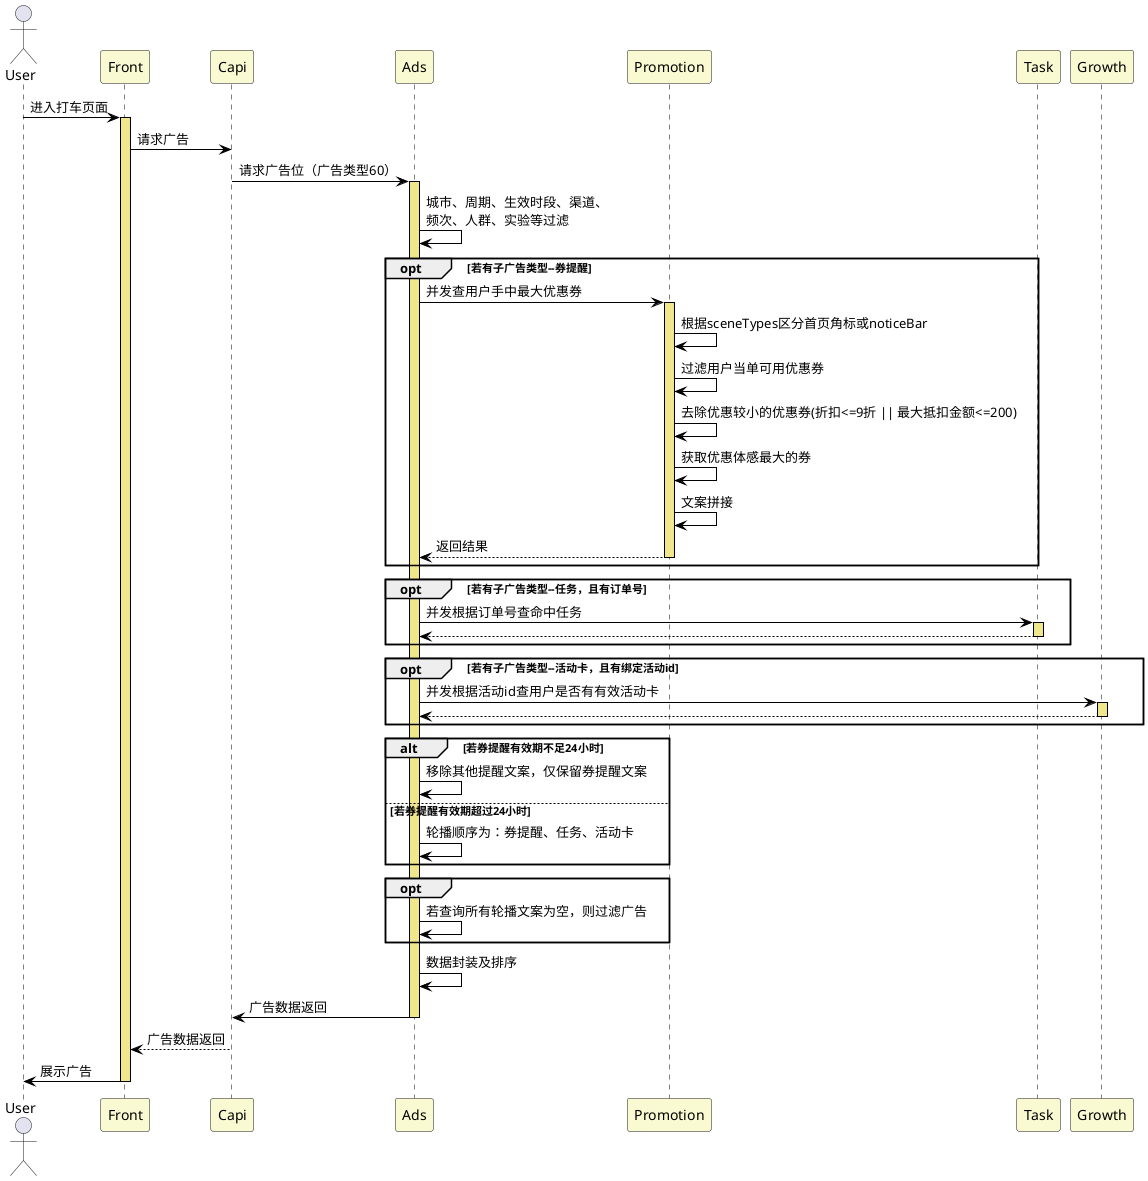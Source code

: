 @startuml
skinparam sequence {
ArrowColor black
LifeLineBorderColor black
LifeLineBackgroundColor khaki
ParticipantBackgroundColor lightgoldenrodyellow
}
Actor User
participant Front
participant Capi
participant Ads
participant Promotion
participant Task
participant Growth

User -> Front: 进入打车页面

activate Front
    Front -> Capi: 请求广告
        Capi -> Ads: 请求广告位（广告类型60）
            activate Ads
            Ads -> Ads: 城市、周期、生效时段、渠道、\n频次、人群、实验等过滤
            opt 若有子广告类型--券提醒
                Ads -> Promotion: 并发查用户手中最大优惠券
                    activate Promotion
                        Promotion -> Promotion: 根据sceneTypes区分首页角标或noticeBar
                        Promotion -> Promotion: 过滤用户当单可用优惠券
                        Promotion -> Promotion: 去除优惠较小的优惠券(折扣<=9折 || 最大抵扣金额<=200)
                        Promotion -> Promotion: 获取优惠体感最大的券
                        Promotion -> Promotion: 文案拼接
                        Promotion --> Ads: 返回结果
                    deactivate Promotion
            end
            opt 若有子广告类型--任务，且有订单号
                Ads -> Task: 并发根据订单号查命中任务
                    activate Task
                        Task --> Ads
                    deactivate Task
            end
            opt 若有子广告类型--活动卡，且有绑定活动id
                Ads -> Growth: 并发根据活动id查用户是否有有效活动卡
                    activate Growth
                        Growth --> Ads
                    deactivate Growth
            end
            alt 若券提醒有效期不足24小时
                Ads -> Ads: 移除其他提醒文案，仅保留券提醒文案
            else 若券提醒有效期超过24小时
                Ads -> Ads: 轮播顺序为：券提醒、任务、活动卡
            end
            opt
                Ads -> Ads: 若查询所有轮播文案为空，则过滤广告
            end
            Ads -> Ads: 数据封装及排序
            Ads -> Capi: 广告数据返回
            deactivate Ads
        Capi --> Front: 广告数据返回
Front -> User: 展示广告
deactivate Front

@enduml